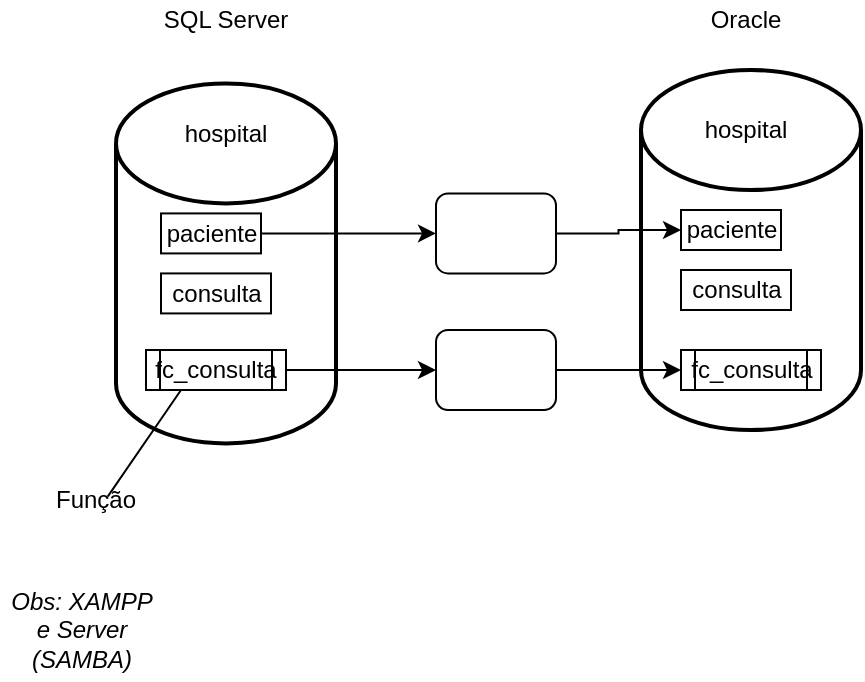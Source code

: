 <mxfile version="13.7.3" type="github">
  <diagram id="xsuG0a9AV2Qz70fdj5eS" name="Page-1">
    <mxGraphModel dx="971" dy="427" grid="1" gridSize="10" guides="1" tooltips="1" connect="1" arrows="1" fold="1" page="1" pageScale="1" pageWidth="827" pageHeight="1169" math="0" shadow="0">
      <root>
        <mxCell id="0" />
        <mxCell id="1" parent="0" />
        <mxCell id="b8HQejTDkhmBx7CbFHki-1" value="" style="strokeWidth=2;html=1;shape=mxgraph.flowchart.database;whiteSpace=wrap;" vertex="1" parent="1">
          <mxGeometry x="80" y="161.71" width="110" height="180" as="geometry" />
        </mxCell>
        <mxCell id="b8HQejTDkhmBx7CbFHki-2" value="consulta" style="rounded=0;whiteSpace=wrap;html=1;" vertex="1" parent="1">
          <mxGeometry x="102.5" y="256.71" width="55" height="20" as="geometry" />
        </mxCell>
        <mxCell id="b8HQejTDkhmBx7CbFHki-19" style="edgeStyle=orthogonalEdgeStyle;rounded=0;orthogonalLoop=1;jettySize=auto;html=1;entryX=0;entryY=0.5;entryDx=0;entryDy=0;" edge="1" parent="1" source="b8HQejTDkhmBx7CbFHki-3" target="b8HQejTDkhmBx7CbFHki-18">
          <mxGeometry relative="1" as="geometry" />
        </mxCell>
        <mxCell id="b8HQejTDkhmBx7CbFHki-3" value="paciente" style="rounded=0;whiteSpace=wrap;html=1;" vertex="1" parent="1">
          <mxGeometry x="102.5" y="226.71" width="50" height="20" as="geometry" />
        </mxCell>
        <mxCell id="b8HQejTDkhmBx7CbFHki-4" value="hospital" style="text;html=1;strokeColor=none;fillColor=none;align=center;verticalAlign=middle;whiteSpace=wrap;rounded=0;" vertex="1" parent="1">
          <mxGeometry x="115" y="176.71" width="40" height="20" as="geometry" />
        </mxCell>
        <mxCell id="b8HQejTDkhmBx7CbFHki-22" style="edgeStyle=orthogonalEdgeStyle;rounded=0;orthogonalLoop=1;jettySize=auto;html=1;entryX=0;entryY=0.5;entryDx=0;entryDy=0;" edge="1" parent="1" source="b8HQejTDkhmBx7CbFHki-5" target="b8HQejTDkhmBx7CbFHki-21">
          <mxGeometry relative="1" as="geometry" />
        </mxCell>
        <mxCell id="b8HQejTDkhmBx7CbFHki-5" value="fc_consulta" style="shape=process;whiteSpace=wrap;html=1;backgroundOutline=1;" vertex="1" parent="1">
          <mxGeometry x="95" y="295" width="70" height="20" as="geometry" />
        </mxCell>
        <mxCell id="b8HQejTDkhmBx7CbFHki-6" value="SQL Server" style="text;html=1;strokeColor=none;fillColor=none;align=center;verticalAlign=middle;whiteSpace=wrap;rounded=0;" vertex="1" parent="1">
          <mxGeometry x="100" y="120" width="70" height="20" as="geometry" />
        </mxCell>
        <mxCell id="b8HQejTDkhmBx7CbFHki-7" value="&lt;i&gt;Obs: XAMPP e Server (SAMBA)&lt;/i&gt;" style="text;html=1;strokeColor=none;fillColor=none;align=center;verticalAlign=middle;whiteSpace=wrap;rounded=0;" vertex="1" parent="1">
          <mxGeometry x="22.5" y="410" width="80" height="50" as="geometry" />
        </mxCell>
        <mxCell id="b8HQejTDkhmBx7CbFHki-8" value="" style="endArrow=none;html=1;entryX=0.25;entryY=1;entryDx=0;entryDy=0;exitX=0.646;exitY=0.079;exitDx=0;exitDy=0;exitPerimeter=0;" edge="1" parent="1" target="b8HQejTDkhmBx7CbFHki-5">
          <mxGeometry width="50" height="50" relative="1" as="geometry">
            <mxPoint x="75.84" y="368.29" as="sourcePoint" />
            <mxPoint x="440" y="306.71" as="targetPoint" />
          </mxGeometry>
        </mxCell>
        <mxCell id="b8HQejTDkhmBx7CbFHki-9" value="Função" style="text;html=1;strokeColor=none;fillColor=none;align=center;verticalAlign=middle;whiteSpace=wrap;rounded=0;" vertex="1" parent="1">
          <mxGeometry x="50" y="360" width="40" height="20" as="geometry" />
        </mxCell>
        <mxCell id="b8HQejTDkhmBx7CbFHki-10" value="" style="strokeWidth=2;html=1;shape=mxgraph.flowchart.database;whiteSpace=wrap;" vertex="1" parent="1">
          <mxGeometry x="342.5" y="155" width="110" height="180" as="geometry" />
        </mxCell>
        <mxCell id="b8HQejTDkhmBx7CbFHki-11" value="consulta" style="rounded=0;whiteSpace=wrap;html=1;" vertex="1" parent="1">
          <mxGeometry x="362.5" y="255" width="55" height="20" as="geometry" />
        </mxCell>
        <mxCell id="b8HQejTDkhmBx7CbFHki-12" value="paciente" style="rounded=0;whiteSpace=wrap;html=1;" vertex="1" parent="1">
          <mxGeometry x="362.5" y="225" width="50" height="20" as="geometry" />
        </mxCell>
        <mxCell id="b8HQejTDkhmBx7CbFHki-13" value="hospital" style="text;html=1;strokeColor=none;fillColor=none;align=center;verticalAlign=middle;whiteSpace=wrap;rounded=0;" vertex="1" parent="1">
          <mxGeometry x="375" y="175" width="40" height="20" as="geometry" />
        </mxCell>
        <mxCell id="b8HQejTDkhmBx7CbFHki-14" value="fc_consulta" style="shape=process;whiteSpace=wrap;html=1;backgroundOutline=1;" vertex="1" parent="1">
          <mxGeometry x="362.5" y="295" width="70" height="20" as="geometry" />
        </mxCell>
        <mxCell id="b8HQejTDkhmBx7CbFHki-17" value="Oracle" style="text;html=1;strokeColor=none;fillColor=none;align=center;verticalAlign=middle;whiteSpace=wrap;rounded=0;" vertex="1" parent="1">
          <mxGeometry x="360" y="120" width="70" height="20" as="geometry" />
        </mxCell>
        <mxCell id="b8HQejTDkhmBx7CbFHki-20" value="" style="edgeStyle=orthogonalEdgeStyle;rounded=0;orthogonalLoop=1;jettySize=auto;html=1;" edge="1" parent="1" source="b8HQejTDkhmBx7CbFHki-18" target="b8HQejTDkhmBx7CbFHki-12">
          <mxGeometry relative="1" as="geometry" />
        </mxCell>
        <mxCell id="b8HQejTDkhmBx7CbFHki-18" value="" style="rounded=1;whiteSpace=wrap;html=1;" vertex="1" parent="1">
          <mxGeometry x="240" y="216.71" width="60" height="40" as="geometry" />
        </mxCell>
        <mxCell id="b8HQejTDkhmBx7CbFHki-23" style="edgeStyle=orthogonalEdgeStyle;rounded=0;orthogonalLoop=1;jettySize=auto;html=1;entryX=0;entryY=0.5;entryDx=0;entryDy=0;" edge="1" parent="1" source="b8HQejTDkhmBx7CbFHki-21" target="b8HQejTDkhmBx7CbFHki-14">
          <mxGeometry relative="1" as="geometry" />
        </mxCell>
        <mxCell id="b8HQejTDkhmBx7CbFHki-21" value="" style="rounded=1;whiteSpace=wrap;html=1;" vertex="1" parent="1">
          <mxGeometry x="240" y="285" width="60" height="40" as="geometry" />
        </mxCell>
      </root>
    </mxGraphModel>
  </diagram>
</mxfile>
